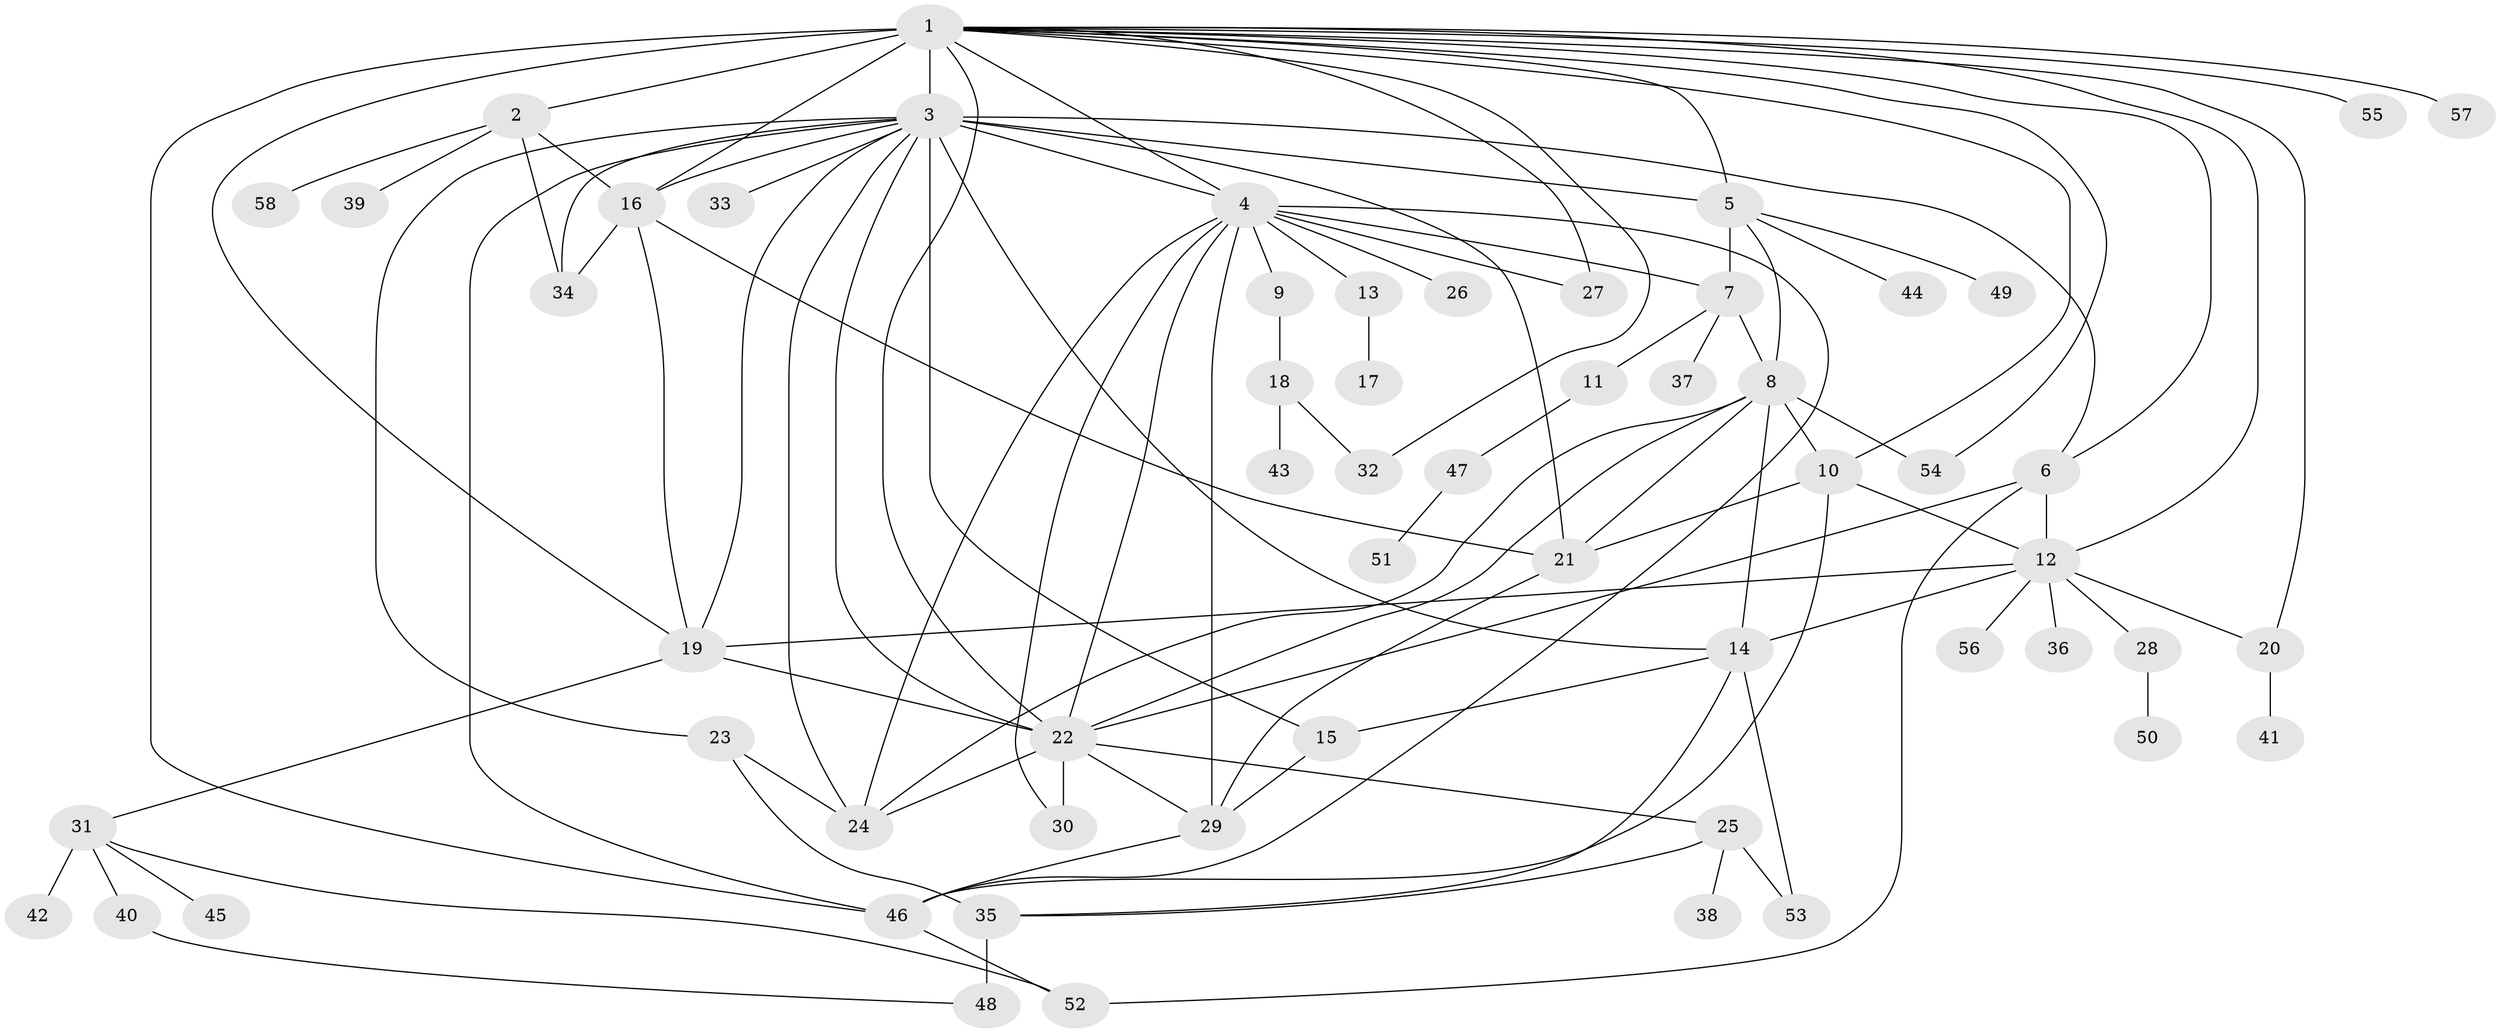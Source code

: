 // original degree distribution, {7: 0.017391304347826087, 5: 0.06956521739130435, 38: 0.008695652173913044, 14: 0.008695652173913044, 9: 0.008695652173913044, 3: 0.13043478260869565, 6: 0.02608695652173913, 10: 0.02608695652173913, 2: 0.25217391304347825, 1: 0.3739130434782609, 4: 0.06956521739130435, 15: 0.008695652173913044}
// Generated by graph-tools (version 1.1) at 2025/35/03/09/25 02:35:37]
// undirected, 58 vertices, 105 edges
graph export_dot {
graph [start="1"]
  node [color=gray90,style=filled];
  1;
  2;
  3;
  4;
  5;
  6;
  7;
  8;
  9;
  10;
  11;
  12;
  13;
  14;
  15;
  16;
  17;
  18;
  19;
  20;
  21;
  22;
  23;
  24;
  25;
  26;
  27;
  28;
  29;
  30;
  31;
  32;
  33;
  34;
  35;
  36;
  37;
  38;
  39;
  40;
  41;
  42;
  43;
  44;
  45;
  46;
  47;
  48;
  49;
  50;
  51;
  52;
  53;
  54;
  55;
  56;
  57;
  58;
  1 -- 2 [weight=1.0];
  1 -- 3 [weight=16.0];
  1 -- 4 [weight=1.0];
  1 -- 5 [weight=2.0];
  1 -- 6 [weight=1.0];
  1 -- 10 [weight=1.0];
  1 -- 12 [weight=1.0];
  1 -- 16 [weight=2.0];
  1 -- 19 [weight=1.0];
  1 -- 20 [weight=1.0];
  1 -- 22 [weight=1.0];
  1 -- 27 [weight=1.0];
  1 -- 32 [weight=1.0];
  1 -- 46 [weight=2.0];
  1 -- 54 [weight=1.0];
  1 -- 55 [weight=2.0];
  1 -- 57 [weight=1.0];
  2 -- 16 [weight=1.0];
  2 -- 34 [weight=1.0];
  2 -- 39 [weight=1.0];
  2 -- 58 [weight=1.0];
  3 -- 4 [weight=1.0];
  3 -- 5 [weight=1.0];
  3 -- 6 [weight=1.0];
  3 -- 14 [weight=1.0];
  3 -- 15 [weight=3.0];
  3 -- 16 [weight=1.0];
  3 -- 19 [weight=1.0];
  3 -- 21 [weight=2.0];
  3 -- 22 [weight=1.0];
  3 -- 23 [weight=1.0];
  3 -- 24 [weight=1.0];
  3 -- 33 [weight=2.0];
  3 -- 34 [weight=1.0];
  3 -- 46 [weight=1.0];
  4 -- 7 [weight=1.0];
  4 -- 9 [weight=1.0];
  4 -- 13 [weight=1.0];
  4 -- 22 [weight=1.0];
  4 -- 24 [weight=1.0];
  4 -- 26 [weight=1.0];
  4 -- 27 [weight=1.0];
  4 -- 29 [weight=1.0];
  4 -- 30 [weight=1.0];
  4 -- 46 [weight=1.0];
  5 -- 7 [weight=1.0];
  5 -- 8 [weight=1.0];
  5 -- 44 [weight=1.0];
  5 -- 49 [weight=1.0];
  6 -- 12 [weight=1.0];
  6 -- 22 [weight=1.0];
  6 -- 52 [weight=1.0];
  7 -- 8 [weight=1.0];
  7 -- 11 [weight=1.0];
  7 -- 37 [weight=1.0];
  8 -- 10 [weight=1.0];
  8 -- 14 [weight=1.0];
  8 -- 21 [weight=1.0];
  8 -- 22 [weight=1.0];
  8 -- 24 [weight=1.0];
  8 -- 54 [weight=1.0];
  9 -- 18 [weight=1.0];
  10 -- 12 [weight=1.0];
  10 -- 21 [weight=1.0];
  10 -- 46 [weight=1.0];
  11 -- 47 [weight=1.0];
  12 -- 14 [weight=1.0];
  12 -- 19 [weight=1.0];
  12 -- 20 [weight=1.0];
  12 -- 28 [weight=1.0];
  12 -- 36 [weight=1.0];
  12 -- 56 [weight=1.0];
  13 -- 17 [weight=1.0];
  14 -- 15 [weight=1.0];
  14 -- 35 [weight=1.0];
  14 -- 53 [weight=1.0];
  15 -- 29 [weight=1.0];
  16 -- 19 [weight=1.0];
  16 -- 21 [weight=4.0];
  16 -- 34 [weight=1.0];
  18 -- 32 [weight=1.0];
  18 -- 43 [weight=1.0];
  19 -- 22 [weight=1.0];
  19 -- 31 [weight=1.0];
  20 -- 41 [weight=1.0];
  21 -- 29 [weight=1.0];
  22 -- 24 [weight=1.0];
  22 -- 25 [weight=1.0];
  22 -- 29 [weight=1.0];
  22 -- 30 [weight=5.0];
  23 -- 24 [weight=2.0];
  23 -- 35 [weight=1.0];
  25 -- 35 [weight=1.0];
  25 -- 38 [weight=1.0];
  25 -- 53 [weight=1.0];
  28 -- 50 [weight=1.0];
  29 -- 46 [weight=1.0];
  31 -- 40 [weight=1.0];
  31 -- 42 [weight=1.0];
  31 -- 45 [weight=1.0];
  31 -- 52 [weight=1.0];
  35 -- 48 [weight=3.0];
  40 -- 48 [weight=1.0];
  46 -- 52 [weight=1.0];
  47 -- 51 [weight=1.0];
}
